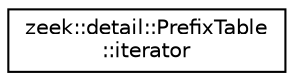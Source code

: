 digraph "Graphical Class Hierarchy"
{
 // LATEX_PDF_SIZE
  edge [fontname="Helvetica",fontsize="10",labelfontname="Helvetica",labelfontsize="10"];
  node [fontname="Helvetica",fontsize="10",shape=record];
  rankdir="LR";
  Node0 [label="zeek::detail::PrefixTable\l::iterator",height=0.2,width=0.4,color="black", fillcolor="white", style="filled",URL="$d7/d19/classzeek_1_1detail_1_1PrefixTable.html#d7/dce/structzeek_1_1detail_1_1PrefixTable_1_1iterator",tooltip=" "];
}
